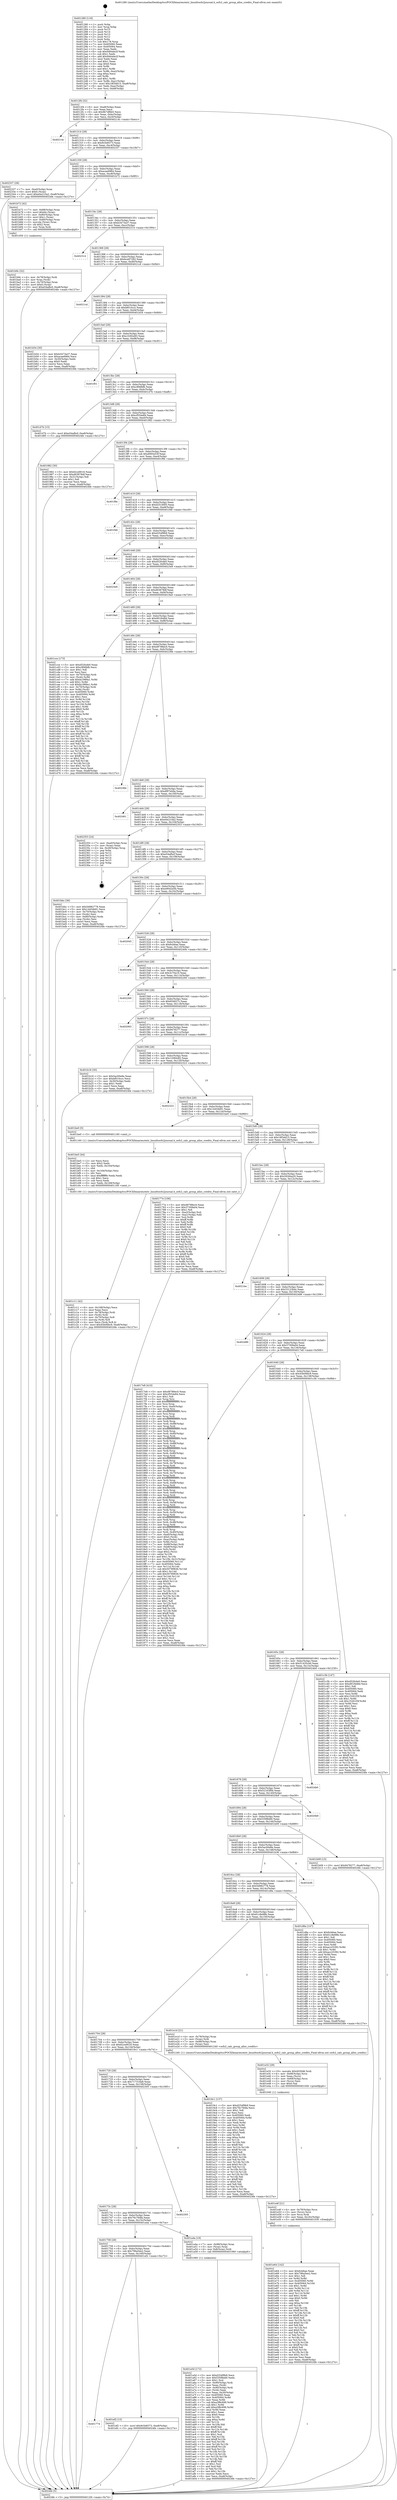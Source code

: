 digraph "0x401280" {
  label = "0x401280 (/mnt/c/Users/mathe/Desktop/tcc/POCII/binaries/extr_linuxfsocfs2journal.h_ocfs2_calc_group_alloc_credits_Final-ollvm.out::main(0))"
  labelloc = "t"
  node[shape=record]

  Entry [label="",width=0.3,height=0.3,shape=circle,fillcolor=black,style=filled]
  "0x4012f4" [label="{
     0x4012f4 [32]\l
     | [instrs]\l
     &nbsp;&nbsp;0x4012f4 \<+6\>: mov -0xa8(%rbp),%eax\l
     &nbsp;&nbsp;0x4012fa \<+2\>: mov %eax,%ecx\l
     &nbsp;&nbsp;0x4012fc \<+6\>: sub $0x9b7df6b5,%ecx\l
     &nbsp;&nbsp;0x401302 \<+6\>: mov %eax,-0xbc(%rbp)\l
     &nbsp;&nbsp;0x401308 \<+6\>: mov %ecx,-0xc0(%rbp)\l
     &nbsp;&nbsp;0x40130e \<+6\>: je 000000000040214c \<main+0xecc\>\l
  }"]
  "0x40214c" [label="{
     0x40214c\l
  }", style=dashed]
  "0x401314" [label="{
     0x401314 [28]\l
     | [instrs]\l
     &nbsp;&nbsp;0x401314 \<+5\>: jmp 0000000000401319 \<main+0x99\>\l
     &nbsp;&nbsp;0x401319 \<+6\>: mov -0xbc(%rbp),%eax\l
     &nbsp;&nbsp;0x40131f \<+5\>: sub $0x9c5e8373,%eax\l
     &nbsp;&nbsp;0x401324 \<+6\>: mov %eax,-0xc4(%rbp)\l
     &nbsp;&nbsp;0x40132a \<+6\>: je 0000000000402337 \<main+0x10b7\>\l
  }"]
  Exit [label="",width=0.3,height=0.3,shape=circle,fillcolor=black,style=filled,peripheries=2]
  "0x402337" [label="{
     0x402337 [28]\l
     | [instrs]\l
     &nbsp;&nbsp;0x402337 \<+7\>: mov -0xa0(%rbp),%rax\l
     &nbsp;&nbsp;0x40233e \<+6\>: movl $0x0,(%rax)\l
     &nbsp;&nbsp;0x402344 \<+10\>: movl $0xe0e210a2,-0xa8(%rbp)\l
     &nbsp;&nbsp;0x40234e \<+5\>: jmp 00000000004024fe \<main+0x127e\>\l
  }"]
  "0x401330" [label="{
     0x401330 [28]\l
     | [instrs]\l
     &nbsp;&nbsp;0x401330 \<+5\>: jmp 0000000000401335 \<main+0xb5\>\l
     &nbsp;&nbsp;0x401335 \<+6\>: mov -0xbc(%rbp),%eax\l
     &nbsp;&nbsp;0x40133b \<+5\>: sub $0xacae6964,%eax\l
     &nbsp;&nbsp;0x401340 \<+6\>: mov %eax,-0xc8(%rbp)\l
     &nbsp;&nbsp;0x401346 \<+6\>: je 0000000000401b72 \<main+0x8f2\>\l
  }"]
  "0x401774" [label="{
     0x401774\l
  }", style=dashed]
  "0x401b72" [label="{
     0x401b72 [42]\l
     | [instrs]\l
     &nbsp;&nbsp;0x401b72 \<+7\>: mov -0x88(%rbp),%rax\l
     &nbsp;&nbsp;0x401b79 \<+6\>: movl $0x64,(%rax)\l
     &nbsp;&nbsp;0x401b7f \<+4\>: mov -0x80(%rbp),%rax\l
     &nbsp;&nbsp;0x401b83 \<+6\>: movl $0x1,(%rax)\l
     &nbsp;&nbsp;0x401b89 \<+4\>: mov -0x80(%rbp),%rax\l
     &nbsp;&nbsp;0x401b8d \<+3\>: movslq (%rax),%rax\l
     &nbsp;&nbsp;0x401b90 \<+4\>: shl $0x2,%rax\l
     &nbsp;&nbsp;0x401b94 \<+3\>: mov %rax,%rdi\l
     &nbsp;&nbsp;0x401b97 \<+5\>: call 0000000000401050 \<malloc@plt\>\l
     | [calls]\l
     &nbsp;&nbsp;0x401050 \{1\} (unknown)\l
  }"]
  "0x40134c" [label="{
     0x40134c [28]\l
     | [instrs]\l
     &nbsp;&nbsp;0x40134c \<+5\>: jmp 0000000000401351 \<main+0xd1\>\l
     &nbsp;&nbsp;0x401351 \<+6\>: mov -0xbc(%rbp),%eax\l
     &nbsp;&nbsp;0x401357 \<+5\>: sub $0xb3473a37,%eax\l
     &nbsp;&nbsp;0x40135c \<+6\>: mov %eax,-0xcc(%rbp)\l
     &nbsp;&nbsp;0x401362 \<+6\>: je 0000000000402314 \<main+0x1094\>\l
  }"]
  "0x401ef2" [label="{
     0x401ef2 [15]\l
     | [instrs]\l
     &nbsp;&nbsp;0x401ef2 \<+10\>: movl $0x9c5e8373,-0xa8(%rbp)\l
     &nbsp;&nbsp;0x401efc \<+5\>: jmp 00000000004024fe \<main+0x127e\>\l
  }"]
  "0x402314" [label="{
     0x402314\l
  }", style=dashed]
  "0x401368" [label="{
     0x401368 [28]\l
     | [instrs]\l
     &nbsp;&nbsp;0x401368 \<+5\>: jmp 000000000040136d \<main+0xed\>\l
     &nbsp;&nbsp;0x40136d \<+6\>: mov -0xbc(%rbp),%eax\l
     &nbsp;&nbsp;0x401373 \<+5\>: sub $0xbca97282,%eax\l
     &nbsp;&nbsp;0x401378 \<+6\>: mov %eax,-0xd0(%rbp)\l
     &nbsp;&nbsp;0x40137e \<+6\>: je 00000000004021cd \<main+0xf4d\>\l
  }"]
  "0x401e64" [label="{
     0x401e64 [142]\l
     | [instrs]\l
     &nbsp;&nbsp;0x401e64 \<+5\>: mov $0x6cb6ae,%eax\l
     &nbsp;&nbsp;0x401e69 \<+5\>: mov $0x796a5ee2,%esi\l
     &nbsp;&nbsp;0x401e6e \<+2\>: mov $0x1,%dl\l
     &nbsp;&nbsp;0x401e70 \<+3\>: xor %r8d,%r8d\l
     &nbsp;&nbsp;0x401e73 \<+8\>: mov 0x405060,%r9d\l
     &nbsp;&nbsp;0x401e7b \<+8\>: mov 0x405064,%r10d\l
     &nbsp;&nbsp;0x401e83 \<+4\>: sub $0x1,%r8d\l
     &nbsp;&nbsp;0x401e87 \<+3\>: mov %r9d,%r11d\l
     &nbsp;&nbsp;0x401e8a \<+3\>: add %r8d,%r11d\l
     &nbsp;&nbsp;0x401e8d \<+4\>: imul %r11d,%r9d\l
     &nbsp;&nbsp;0x401e91 \<+4\>: and $0x1,%r9d\l
     &nbsp;&nbsp;0x401e95 \<+4\>: cmp $0x0,%r9d\l
     &nbsp;&nbsp;0x401e99 \<+3\>: sete %bl\l
     &nbsp;&nbsp;0x401e9c \<+4\>: cmp $0xa,%r10d\l
     &nbsp;&nbsp;0x401ea0 \<+4\>: setl %r14b\l
     &nbsp;&nbsp;0x401ea4 \<+3\>: mov %bl,%r15b\l
     &nbsp;&nbsp;0x401ea7 \<+4\>: xor $0xff,%r15b\l
     &nbsp;&nbsp;0x401eab \<+3\>: mov %r14b,%r12b\l
     &nbsp;&nbsp;0x401eae \<+4\>: xor $0xff,%r12b\l
     &nbsp;&nbsp;0x401eb2 \<+3\>: xor $0x0,%dl\l
     &nbsp;&nbsp;0x401eb5 \<+3\>: mov %r15b,%r13b\l
     &nbsp;&nbsp;0x401eb8 \<+4\>: and $0x0,%r13b\l
     &nbsp;&nbsp;0x401ebc \<+2\>: and %dl,%bl\l
     &nbsp;&nbsp;0x401ebe \<+3\>: mov %r12b,%cl\l
     &nbsp;&nbsp;0x401ec1 \<+3\>: and $0x0,%cl\l
     &nbsp;&nbsp;0x401ec4 \<+3\>: and %dl,%r14b\l
     &nbsp;&nbsp;0x401ec7 \<+3\>: or %bl,%r13b\l
     &nbsp;&nbsp;0x401eca \<+3\>: or %r14b,%cl\l
     &nbsp;&nbsp;0x401ecd \<+3\>: xor %cl,%r13b\l
     &nbsp;&nbsp;0x401ed0 \<+3\>: or %r12b,%r15b\l
     &nbsp;&nbsp;0x401ed3 \<+4\>: xor $0xff,%r15b\l
     &nbsp;&nbsp;0x401ed7 \<+3\>: or $0x0,%dl\l
     &nbsp;&nbsp;0x401eda \<+3\>: and %dl,%r15b\l
     &nbsp;&nbsp;0x401edd \<+3\>: or %r15b,%r13b\l
     &nbsp;&nbsp;0x401ee0 \<+4\>: test $0x1,%r13b\l
     &nbsp;&nbsp;0x401ee4 \<+3\>: cmovne %esi,%eax\l
     &nbsp;&nbsp;0x401ee7 \<+6\>: mov %eax,-0xa8(%rbp)\l
     &nbsp;&nbsp;0x401eed \<+5\>: jmp 00000000004024fe \<main+0x127e\>\l
  }"]
  "0x4021cd" [label="{
     0x4021cd\l
  }", style=dashed]
  "0x401384" [label="{
     0x401384 [28]\l
     | [instrs]\l
     &nbsp;&nbsp;0x401384 \<+5\>: jmp 0000000000401389 \<main+0x109\>\l
     &nbsp;&nbsp;0x401389 \<+6\>: mov -0xbc(%rbp),%eax\l
     &nbsp;&nbsp;0x40138f \<+5\>: sub $0xbf010ccc,%eax\l
     &nbsp;&nbsp;0x401394 \<+6\>: mov %eax,-0xd4(%rbp)\l
     &nbsp;&nbsp;0x40139a \<+6\>: je 0000000000401b54 \<main+0x8d4\>\l
  }"]
  "0x401e4f" [label="{
     0x401e4f [21]\l
     | [instrs]\l
     &nbsp;&nbsp;0x401e4f \<+4\>: mov -0x78(%rbp),%rcx\l
     &nbsp;&nbsp;0x401e53 \<+3\>: mov (%rcx),%rcx\l
     &nbsp;&nbsp;0x401e56 \<+3\>: mov %rcx,%rdi\l
     &nbsp;&nbsp;0x401e59 \<+6\>: mov %eax,-0x16c(%rbp)\l
     &nbsp;&nbsp;0x401e5f \<+5\>: call 0000000000401030 \<free@plt\>\l
     | [calls]\l
     &nbsp;&nbsp;0x401030 \{1\} (unknown)\l
  }"]
  "0x401b54" [label="{
     0x401b54 [30]\l
     | [instrs]\l
     &nbsp;&nbsp;0x401b54 \<+5\>: mov $0xb3473a37,%eax\l
     &nbsp;&nbsp;0x401b59 \<+5\>: mov $0xacae6964,%ecx\l
     &nbsp;&nbsp;0x401b5e \<+3\>: mov -0x30(%rbp),%edx\l
     &nbsp;&nbsp;0x401b61 \<+3\>: cmp $0x0,%edx\l
     &nbsp;&nbsp;0x401b64 \<+3\>: cmove %ecx,%eax\l
     &nbsp;&nbsp;0x401b67 \<+6\>: mov %eax,-0xa8(%rbp)\l
     &nbsp;&nbsp;0x401b6d \<+5\>: jmp 00000000004024fe \<main+0x127e\>\l
  }"]
  "0x4013a0" [label="{
     0x4013a0 [28]\l
     | [instrs]\l
     &nbsp;&nbsp;0x4013a0 \<+5\>: jmp 00000000004013a5 \<main+0x125\>\l
     &nbsp;&nbsp;0x4013a5 \<+6\>: mov -0xbc(%rbp),%eax\l
     &nbsp;&nbsp;0x4013ab \<+5\>: sub $0xc3282e83,%eax\l
     &nbsp;&nbsp;0x4013b0 \<+6\>: mov %eax,-0xd8(%rbp)\l
     &nbsp;&nbsp;0x4013b6 \<+6\>: je 0000000000401f01 \<main+0xc81\>\l
  }"]
  "0x401e32" [label="{
     0x401e32 [29]\l
     | [instrs]\l
     &nbsp;&nbsp;0x401e32 \<+10\>: movabs $0x4030d6,%rdi\l
     &nbsp;&nbsp;0x401e3c \<+4\>: mov -0x68(%rbp),%rcx\l
     &nbsp;&nbsp;0x401e40 \<+2\>: mov %eax,(%rcx)\l
     &nbsp;&nbsp;0x401e42 \<+4\>: mov -0x68(%rbp),%rcx\l
     &nbsp;&nbsp;0x401e46 \<+2\>: mov (%rcx),%esi\l
     &nbsp;&nbsp;0x401e48 \<+2\>: mov $0x0,%al\l
     &nbsp;&nbsp;0x401e4a \<+5\>: call 0000000000401040 \<printf@plt\>\l
     | [calls]\l
     &nbsp;&nbsp;0x401040 \{1\} (unknown)\l
  }"]
  "0x401f01" [label="{
     0x401f01\l
  }", style=dashed]
  "0x4013bc" [label="{
     0x4013bc [28]\l
     | [instrs]\l
     &nbsp;&nbsp;0x4013bc \<+5\>: jmp 00000000004013c1 \<main+0x141\>\l
     &nbsp;&nbsp;0x4013c1 \<+6\>: mov -0xbc(%rbp),%eax\l
     &nbsp;&nbsp;0x4013c7 \<+5\>: sub $0xc9f4fbfb,%eax\l
     &nbsp;&nbsp;0x4013cc \<+6\>: mov %eax,-0xdc(%rbp)\l
     &nbsp;&nbsp;0x4013d2 \<+6\>: je 0000000000401d7b \<main+0xafb\>\l
  }"]
  "0x401c11" [label="{
     0x401c11 [42]\l
     | [instrs]\l
     &nbsp;&nbsp;0x401c11 \<+6\>: mov -0x168(%rbp),%ecx\l
     &nbsp;&nbsp;0x401c17 \<+3\>: imul %eax,%ecx\l
     &nbsp;&nbsp;0x401c1a \<+4\>: mov -0x78(%rbp),%rdi\l
     &nbsp;&nbsp;0x401c1e \<+3\>: mov (%rdi),%rdi\l
     &nbsp;&nbsp;0x401c21 \<+4\>: mov -0x70(%rbp),%r8\l
     &nbsp;&nbsp;0x401c25 \<+3\>: movslq (%r8),%r8\l
     &nbsp;&nbsp;0x401c28 \<+4\>: mov %ecx,(%rdi,%r8,4)\l
     &nbsp;&nbsp;0x401c2c \<+10\>: movl $0x45b06bc9,-0xa8(%rbp)\l
     &nbsp;&nbsp;0x401c36 \<+5\>: jmp 00000000004024fe \<main+0x127e\>\l
  }"]
  "0x401d7b" [label="{
     0x401d7b [15]\l
     | [instrs]\l
     &nbsp;&nbsp;0x401d7b \<+10\>: movl $0xe54afbcf,-0xa8(%rbp)\l
     &nbsp;&nbsp;0x401d85 \<+5\>: jmp 00000000004024fe \<main+0x127e\>\l
  }"]
  "0x4013d8" [label="{
     0x4013d8 [28]\l
     | [instrs]\l
     &nbsp;&nbsp;0x4013d8 \<+5\>: jmp 00000000004013dd \<main+0x15d\>\l
     &nbsp;&nbsp;0x4013dd \<+6\>: mov -0xbc(%rbp),%eax\l
     &nbsp;&nbsp;0x4013e3 \<+5\>: sub $0xcf554e84,%eax\l
     &nbsp;&nbsp;0x4013e8 \<+6\>: mov %eax,-0xe0(%rbp)\l
     &nbsp;&nbsp;0x4013ee \<+6\>: je 0000000000401982 \<main+0x702\>\l
  }"]
  "0x401be5" [label="{
     0x401be5 [44]\l
     | [instrs]\l
     &nbsp;&nbsp;0x401be5 \<+2\>: xor %ecx,%ecx\l
     &nbsp;&nbsp;0x401be7 \<+5\>: mov $0x2,%edx\l
     &nbsp;&nbsp;0x401bec \<+6\>: mov %edx,-0x164(%rbp)\l
     &nbsp;&nbsp;0x401bf2 \<+1\>: cltd\l
     &nbsp;&nbsp;0x401bf3 \<+6\>: mov -0x164(%rbp),%esi\l
     &nbsp;&nbsp;0x401bf9 \<+2\>: idiv %esi\l
     &nbsp;&nbsp;0x401bfb \<+6\>: imul $0xfffffffe,%edx,%edx\l
     &nbsp;&nbsp;0x401c01 \<+3\>: sub $0x1,%ecx\l
     &nbsp;&nbsp;0x401c04 \<+2\>: sub %ecx,%edx\l
     &nbsp;&nbsp;0x401c06 \<+6\>: mov %edx,-0x168(%rbp)\l
     &nbsp;&nbsp;0x401c0c \<+5\>: call 0000000000401160 \<next_i\>\l
     | [calls]\l
     &nbsp;&nbsp;0x401160 \{1\} (/mnt/c/Users/mathe/Desktop/tcc/POCII/binaries/extr_linuxfsocfs2journal.h_ocfs2_calc_group_alloc_credits_Final-ollvm.out::next_i)\l
  }"]
  "0x401982" [label="{
     0x401982 [30]\l
     | [instrs]\l
     &nbsp;&nbsp;0x401982 \<+5\>: mov $0x62ce9016,%eax\l
     &nbsp;&nbsp;0x401987 \<+5\>: mov $0xd63878df,%ecx\l
     &nbsp;&nbsp;0x40198c \<+3\>: mov -0x31(%rbp),%dl\l
     &nbsp;&nbsp;0x40198f \<+3\>: test $0x1,%dl\l
     &nbsp;&nbsp;0x401992 \<+3\>: cmovne %ecx,%eax\l
     &nbsp;&nbsp;0x401995 \<+6\>: mov %eax,-0xa8(%rbp)\l
     &nbsp;&nbsp;0x40199b \<+5\>: jmp 00000000004024fe \<main+0x127e\>\l
  }"]
  "0x4013f4" [label="{
     0x4013f4 [28]\l
     | [instrs]\l
     &nbsp;&nbsp;0x4013f4 \<+5\>: jmp 00000000004013f9 \<main+0x179\>\l
     &nbsp;&nbsp;0x4013f9 \<+6\>: mov -0xbc(%rbp),%eax\l
     &nbsp;&nbsp;0x4013ff \<+5\>: sub $0xd065e53f,%eax\l
     &nbsp;&nbsp;0x401404 \<+6\>: mov %eax,-0xe4(%rbp)\l
     &nbsp;&nbsp;0x40140a \<+6\>: je 0000000000401f9e \<main+0xd1e\>\l
  }"]
  "0x401b9c" [label="{
     0x401b9c [32]\l
     | [instrs]\l
     &nbsp;&nbsp;0x401b9c \<+4\>: mov -0x78(%rbp),%rdi\l
     &nbsp;&nbsp;0x401ba0 \<+3\>: mov %rax,(%rdi)\l
     &nbsp;&nbsp;0x401ba3 \<+4\>: mov -0x70(%rbp),%rax\l
     &nbsp;&nbsp;0x401ba7 \<+6\>: movl $0x0,(%rax)\l
     &nbsp;&nbsp;0x401bad \<+10\>: movl $0xe54afbcf,-0xa8(%rbp)\l
     &nbsp;&nbsp;0x401bb7 \<+5\>: jmp 00000000004024fe \<main+0x127e\>\l
  }"]
  "0x401f9e" [label="{
     0x401f9e\l
  }", style=dashed]
  "0x401410" [label="{
     0x401410 [28]\l
     | [instrs]\l
     &nbsp;&nbsp;0x401410 \<+5\>: jmp 0000000000401415 \<main+0x195\>\l
     &nbsp;&nbsp;0x401415 \<+6\>: mov -0xbc(%rbp),%eax\l
     &nbsp;&nbsp;0x40141b \<+5\>: sub $0xd25180f3,%eax\l
     &nbsp;&nbsp;0x401420 \<+6\>: mov %eax,-0xe8(%rbp)\l
     &nbsp;&nbsp;0x401426 \<+6\>: je 0000000000401f48 \<main+0xcc8\>\l
  }"]
  "0x401a5d" [label="{
     0x401a5d [172]\l
     | [instrs]\l
     &nbsp;&nbsp;0x401a5d \<+5\>: mov $0xd254f9b9,%ecx\l
     &nbsp;&nbsp;0x401a62 \<+5\>: mov $0x535f8dd0,%edx\l
     &nbsp;&nbsp;0x401a67 \<+3\>: mov $0x1,%sil\l
     &nbsp;&nbsp;0x401a6a \<+7\>: mov -0x90(%rbp),%rdi\l
     &nbsp;&nbsp;0x401a71 \<+2\>: mov %eax,(%rdi)\l
     &nbsp;&nbsp;0x401a73 \<+7\>: mov -0x90(%rbp),%rdi\l
     &nbsp;&nbsp;0x401a7a \<+2\>: mov (%rdi),%eax\l
     &nbsp;&nbsp;0x401a7c \<+3\>: mov %eax,-0x30(%rbp)\l
     &nbsp;&nbsp;0x401a7f \<+7\>: mov 0x405060,%eax\l
     &nbsp;&nbsp;0x401a86 \<+8\>: mov 0x405064,%r8d\l
     &nbsp;&nbsp;0x401a8e \<+3\>: mov %eax,%r9d\l
     &nbsp;&nbsp;0x401a91 \<+7\>: sub $0xa3f8c699,%r9d\l
     &nbsp;&nbsp;0x401a98 \<+4\>: sub $0x1,%r9d\l
     &nbsp;&nbsp;0x401a9c \<+7\>: add $0xa3f8c699,%r9d\l
     &nbsp;&nbsp;0x401aa3 \<+4\>: imul %r9d,%eax\l
     &nbsp;&nbsp;0x401aa7 \<+3\>: and $0x1,%eax\l
     &nbsp;&nbsp;0x401aaa \<+3\>: cmp $0x0,%eax\l
     &nbsp;&nbsp;0x401aad \<+4\>: sete %r10b\l
     &nbsp;&nbsp;0x401ab1 \<+4\>: cmp $0xa,%r8d\l
     &nbsp;&nbsp;0x401ab5 \<+4\>: setl %r11b\l
     &nbsp;&nbsp;0x401ab9 \<+3\>: mov %r10b,%bl\l
     &nbsp;&nbsp;0x401abc \<+3\>: xor $0xff,%bl\l
     &nbsp;&nbsp;0x401abf \<+3\>: mov %r11b,%r14b\l
     &nbsp;&nbsp;0x401ac2 \<+4\>: xor $0xff,%r14b\l
     &nbsp;&nbsp;0x401ac6 \<+4\>: xor $0x1,%sil\l
     &nbsp;&nbsp;0x401aca \<+3\>: mov %bl,%r15b\l
     &nbsp;&nbsp;0x401acd \<+4\>: and $0xff,%r15b\l
     &nbsp;&nbsp;0x401ad1 \<+3\>: and %sil,%r10b\l
     &nbsp;&nbsp;0x401ad4 \<+3\>: mov %r14b,%r12b\l
     &nbsp;&nbsp;0x401ad7 \<+4\>: and $0xff,%r12b\l
     &nbsp;&nbsp;0x401adb \<+3\>: and %sil,%r11b\l
     &nbsp;&nbsp;0x401ade \<+3\>: or %r10b,%r15b\l
     &nbsp;&nbsp;0x401ae1 \<+3\>: or %r11b,%r12b\l
     &nbsp;&nbsp;0x401ae4 \<+3\>: xor %r12b,%r15b\l
     &nbsp;&nbsp;0x401ae7 \<+3\>: or %r14b,%bl\l
     &nbsp;&nbsp;0x401aea \<+3\>: xor $0xff,%bl\l
     &nbsp;&nbsp;0x401aed \<+4\>: or $0x1,%sil\l
     &nbsp;&nbsp;0x401af1 \<+3\>: and %sil,%bl\l
     &nbsp;&nbsp;0x401af4 \<+3\>: or %bl,%r15b\l
     &nbsp;&nbsp;0x401af7 \<+4\>: test $0x1,%r15b\l
     &nbsp;&nbsp;0x401afb \<+3\>: cmovne %edx,%ecx\l
     &nbsp;&nbsp;0x401afe \<+6\>: mov %ecx,-0xa8(%rbp)\l
     &nbsp;&nbsp;0x401b04 \<+5\>: jmp 00000000004024fe \<main+0x127e\>\l
  }"]
  "0x401f48" [label="{
     0x401f48\l
  }", style=dashed]
  "0x40142c" [label="{
     0x40142c [28]\l
     | [instrs]\l
     &nbsp;&nbsp;0x40142c \<+5\>: jmp 0000000000401431 \<main+0x1b1\>\l
     &nbsp;&nbsp;0x401431 \<+6\>: mov -0xbc(%rbp),%eax\l
     &nbsp;&nbsp;0x401437 \<+5\>: sub $0xd254f9b9,%eax\l
     &nbsp;&nbsp;0x40143c \<+6\>: mov %eax,-0xec(%rbp)\l
     &nbsp;&nbsp;0x401442 \<+6\>: je 00000000004023b0 \<main+0x1130\>\l
  }"]
  "0x401758" [label="{
     0x401758 [28]\l
     | [instrs]\l
     &nbsp;&nbsp;0x401758 \<+5\>: jmp 000000000040175d \<main+0x4dd\>\l
     &nbsp;&nbsp;0x40175d \<+6\>: mov -0xbc(%rbp),%eax\l
     &nbsp;&nbsp;0x401763 \<+5\>: sub $0x796a5ee2,%eax\l
     &nbsp;&nbsp;0x401768 \<+6\>: mov %eax,-0x160(%rbp)\l
     &nbsp;&nbsp;0x40176e \<+6\>: je 0000000000401ef2 \<main+0xc72\>\l
  }"]
  "0x4023b0" [label="{
     0x4023b0\l
  }", style=dashed]
  "0x401448" [label="{
     0x401448 [28]\l
     | [instrs]\l
     &nbsp;&nbsp;0x401448 \<+5\>: jmp 000000000040144d \<main+0x1cd\>\l
     &nbsp;&nbsp;0x40144d \<+6\>: mov -0xbc(%rbp),%eax\l
     &nbsp;&nbsp;0x401453 \<+5\>: sub $0xd52fcde0,%eax\l
     &nbsp;&nbsp;0x401458 \<+6\>: mov %eax,-0xf0(%rbp)\l
     &nbsp;&nbsp;0x40145e \<+6\>: je 00000000004023e9 \<main+0x1169\>\l
  }"]
  "0x401a4a" [label="{
     0x401a4a [19]\l
     | [instrs]\l
     &nbsp;&nbsp;0x401a4a \<+7\>: mov -0x98(%rbp),%rax\l
     &nbsp;&nbsp;0x401a51 \<+3\>: mov (%rax),%rax\l
     &nbsp;&nbsp;0x401a54 \<+4\>: mov 0x8(%rax),%rdi\l
     &nbsp;&nbsp;0x401a58 \<+5\>: call 0000000000401060 \<atoi@plt\>\l
     | [calls]\l
     &nbsp;&nbsp;0x401060 \{1\} (unknown)\l
  }"]
  "0x4023e9" [label="{
     0x4023e9\l
  }", style=dashed]
  "0x401464" [label="{
     0x401464 [28]\l
     | [instrs]\l
     &nbsp;&nbsp;0x401464 \<+5\>: jmp 0000000000401469 \<main+0x1e9\>\l
     &nbsp;&nbsp;0x401469 \<+6\>: mov -0xbc(%rbp),%eax\l
     &nbsp;&nbsp;0x40146f \<+5\>: sub $0xd63878df,%eax\l
     &nbsp;&nbsp;0x401474 \<+6\>: mov %eax,-0xf4(%rbp)\l
     &nbsp;&nbsp;0x40147a \<+6\>: je 00000000004019a0 \<main+0x720\>\l
  }"]
  "0x40173c" [label="{
     0x40173c [28]\l
     | [instrs]\l
     &nbsp;&nbsp;0x40173c \<+5\>: jmp 0000000000401741 \<main+0x4c1\>\l
     &nbsp;&nbsp;0x401741 \<+6\>: mov -0xbc(%rbp),%eax\l
     &nbsp;&nbsp;0x401747 \<+5\>: sub $0x76c784fa,%eax\l
     &nbsp;&nbsp;0x40174c \<+6\>: mov %eax,-0x15c(%rbp)\l
     &nbsp;&nbsp;0x401752 \<+6\>: je 0000000000401a4a \<main+0x7ca\>\l
  }"]
  "0x4019a0" [label="{
     0x4019a0\l
  }", style=dashed]
  "0x401480" [label="{
     0x401480 [28]\l
     | [instrs]\l
     &nbsp;&nbsp;0x401480 \<+5\>: jmp 0000000000401485 \<main+0x205\>\l
     &nbsp;&nbsp;0x401485 \<+6\>: mov -0xbc(%rbp),%eax\l
     &nbsp;&nbsp;0x40148b \<+5\>: sub $0xd91f448d,%eax\l
     &nbsp;&nbsp;0x401490 \<+6\>: mov %eax,-0xf8(%rbp)\l
     &nbsp;&nbsp;0x401496 \<+6\>: je 0000000000401cce \<main+0xa4e\>\l
  }"]
  "0x402305" [label="{
     0x402305\l
  }", style=dashed]
  "0x401cce" [label="{
     0x401cce [173]\l
     | [instrs]\l
     &nbsp;&nbsp;0x401cce \<+5\>: mov $0xd52fcde0,%eax\l
     &nbsp;&nbsp;0x401cd3 \<+5\>: mov $0xc9f4fbfb,%ecx\l
     &nbsp;&nbsp;0x401cd8 \<+2\>: mov $0x1,%dl\l
     &nbsp;&nbsp;0x401cda \<+2\>: xor %esi,%esi\l
     &nbsp;&nbsp;0x401cdc \<+4\>: mov -0x70(%rbp),%rdi\l
     &nbsp;&nbsp;0x401ce0 \<+3\>: mov (%rdi),%r8d\l
     &nbsp;&nbsp;0x401ce3 \<+7\>: add $0xfa1989a1,%r8d\l
     &nbsp;&nbsp;0x401cea \<+4\>: add $0x1,%r8d\l
     &nbsp;&nbsp;0x401cee \<+7\>: sub $0xfa1989a1,%r8d\l
     &nbsp;&nbsp;0x401cf5 \<+4\>: mov -0x70(%rbp),%rdi\l
     &nbsp;&nbsp;0x401cf9 \<+3\>: mov %r8d,(%rdi)\l
     &nbsp;&nbsp;0x401cfc \<+8\>: mov 0x405060,%r8d\l
     &nbsp;&nbsp;0x401d04 \<+8\>: mov 0x405064,%r9d\l
     &nbsp;&nbsp;0x401d0c \<+3\>: sub $0x1,%esi\l
     &nbsp;&nbsp;0x401d0f \<+3\>: mov %r8d,%r10d\l
     &nbsp;&nbsp;0x401d12 \<+3\>: add %esi,%r10d\l
     &nbsp;&nbsp;0x401d15 \<+4\>: imul %r10d,%r8d\l
     &nbsp;&nbsp;0x401d19 \<+4\>: and $0x1,%r8d\l
     &nbsp;&nbsp;0x401d1d \<+4\>: cmp $0x0,%r8d\l
     &nbsp;&nbsp;0x401d21 \<+4\>: sete %r11b\l
     &nbsp;&nbsp;0x401d25 \<+4\>: cmp $0xa,%r9d\l
     &nbsp;&nbsp;0x401d29 \<+3\>: setl %bl\l
     &nbsp;&nbsp;0x401d2c \<+3\>: mov %r11b,%r14b\l
     &nbsp;&nbsp;0x401d2f \<+4\>: xor $0xff,%r14b\l
     &nbsp;&nbsp;0x401d33 \<+3\>: mov %bl,%r15b\l
     &nbsp;&nbsp;0x401d36 \<+4\>: xor $0xff,%r15b\l
     &nbsp;&nbsp;0x401d3a \<+3\>: xor $0x1,%dl\l
     &nbsp;&nbsp;0x401d3d \<+3\>: mov %r14b,%r12b\l
     &nbsp;&nbsp;0x401d40 \<+4\>: and $0xff,%r12b\l
     &nbsp;&nbsp;0x401d44 \<+3\>: and %dl,%r11b\l
     &nbsp;&nbsp;0x401d47 \<+3\>: mov %r15b,%r13b\l
     &nbsp;&nbsp;0x401d4a \<+4\>: and $0xff,%r13b\l
     &nbsp;&nbsp;0x401d4e \<+2\>: and %dl,%bl\l
     &nbsp;&nbsp;0x401d50 \<+3\>: or %r11b,%r12b\l
     &nbsp;&nbsp;0x401d53 \<+3\>: or %bl,%r13b\l
     &nbsp;&nbsp;0x401d56 \<+3\>: xor %r13b,%r12b\l
     &nbsp;&nbsp;0x401d59 \<+3\>: or %r15b,%r14b\l
     &nbsp;&nbsp;0x401d5c \<+4\>: xor $0xff,%r14b\l
     &nbsp;&nbsp;0x401d60 \<+3\>: or $0x1,%dl\l
     &nbsp;&nbsp;0x401d63 \<+3\>: and %dl,%r14b\l
     &nbsp;&nbsp;0x401d66 \<+3\>: or %r14b,%r12b\l
     &nbsp;&nbsp;0x401d69 \<+4\>: test $0x1,%r12b\l
     &nbsp;&nbsp;0x401d6d \<+3\>: cmovne %ecx,%eax\l
     &nbsp;&nbsp;0x401d70 \<+6\>: mov %eax,-0xa8(%rbp)\l
     &nbsp;&nbsp;0x401d76 \<+5\>: jmp 00000000004024fe \<main+0x127e\>\l
  }"]
  "0x40149c" [label="{
     0x40149c [28]\l
     | [instrs]\l
     &nbsp;&nbsp;0x40149c \<+5\>: jmp 00000000004014a1 \<main+0x221\>\l
     &nbsp;&nbsp;0x4014a1 \<+6\>: mov -0xbc(%rbp),%eax\l
     &nbsp;&nbsp;0x4014a7 \<+5\>: sub $0xd9788ec0,%eax\l
     &nbsp;&nbsp;0x4014ac \<+6\>: mov %eax,-0xfc(%rbp)\l
     &nbsp;&nbsp;0x4014b2 \<+6\>: je 000000000040236b \<main+0x10eb\>\l
  }"]
  "0x401720" [label="{
     0x401720 [28]\l
     | [instrs]\l
     &nbsp;&nbsp;0x401720 \<+5\>: jmp 0000000000401725 \<main+0x4a5\>\l
     &nbsp;&nbsp;0x401725 \<+6\>: mov -0xbc(%rbp),%eax\l
     &nbsp;&nbsp;0x40172b \<+5\>: sub $0x717316a9,%eax\l
     &nbsp;&nbsp;0x401730 \<+6\>: mov %eax,-0x158(%rbp)\l
     &nbsp;&nbsp;0x401736 \<+6\>: je 0000000000402305 \<main+0x1085\>\l
  }"]
  "0x40236b" [label="{
     0x40236b\l
  }", style=dashed]
  "0x4014b8" [label="{
     0x4014b8 [28]\l
     | [instrs]\l
     &nbsp;&nbsp;0x4014b8 \<+5\>: jmp 00000000004014bd \<main+0x23d\>\l
     &nbsp;&nbsp;0x4014bd \<+6\>: mov -0xbc(%rbp),%eax\l
     &nbsp;&nbsp;0x4014c3 \<+5\>: sub $0xdf97e0da,%eax\l
     &nbsp;&nbsp;0x4014c8 \<+6\>: mov %eax,-0x100(%rbp)\l
     &nbsp;&nbsp;0x4014ce \<+6\>: je 0000000000402461 \<main+0x11e1\>\l
  }"]
  "0x4019c1" [label="{
     0x4019c1 [137]\l
     | [instrs]\l
     &nbsp;&nbsp;0x4019c1 \<+5\>: mov $0xd254f9b9,%eax\l
     &nbsp;&nbsp;0x4019c6 \<+5\>: mov $0x76c784fa,%ecx\l
     &nbsp;&nbsp;0x4019cb \<+2\>: mov $0x1,%dl\l
     &nbsp;&nbsp;0x4019cd \<+2\>: xor %esi,%esi\l
     &nbsp;&nbsp;0x4019cf \<+7\>: mov 0x405060,%edi\l
     &nbsp;&nbsp;0x4019d6 \<+8\>: mov 0x405064,%r8d\l
     &nbsp;&nbsp;0x4019de \<+3\>: sub $0x1,%esi\l
     &nbsp;&nbsp;0x4019e1 \<+3\>: mov %edi,%r9d\l
     &nbsp;&nbsp;0x4019e4 \<+3\>: add %esi,%r9d\l
     &nbsp;&nbsp;0x4019e7 \<+4\>: imul %r9d,%edi\l
     &nbsp;&nbsp;0x4019eb \<+3\>: and $0x1,%edi\l
     &nbsp;&nbsp;0x4019ee \<+3\>: cmp $0x0,%edi\l
     &nbsp;&nbsp;0x4019f1 \<+4\>: sete %r10b\l
     &nbsp;&nbsp;0x4019f5 \<+4\>: cmp $0xa,%r8d\l
     &nbsp;&nbsp;0x4019f9 \<+4\>: setl %r11b\l
     &nbsp;&nbsp;0x4019fd \<+3\>: mov %r10b,%bl\l
     &nbsp;&nbsp;0x401a00 \<+3\>: xor $0xff,%bl\l
     &nbsp;&nbsp;0x401a03 \<+3\>: mov %r11b,%r14b\l
     &nbsp;&nbsp;0x401a06 \<+4\>: xor $0xff,%r14b\l
     &nbsp;&nbsp;0x401a0a \<+3\>: xor $0x0,%dl\l
     &nbsp;&nbsp;0x401a0d \<+3\>: mov %bl,%r15b\l
     &nbsp;&nbsp;0x401a10 \<+4\>: and $0x0,%r15b\l
     &nbsp;&nbsp;0x401a14 \<+3\>: and %dl,%r10b\l
     &nbsp;&nbsp;0x401a17 \<+3\>: mov %r14b,%r12b\l
     &nbsp;&nbsp;0x401a1a \<+4\>: and $0x0,%r12b\l
     &nbsp;&nbsp;0x401a1e \<+3\>: and %dl,%r11b\l
     &nbsp;&nbsp;0x401a21 \<+3\>: or %r10b,%r15b\l
     &nbsp;&nbsp;0x401a24 \<+3\>: or %r11b,%r12b\l
     &nbsp;&nbsp;0x401a27 \<+3\>: xor %r12b,%r15b\l
     &nbsp;&nbsp;0x401a2a \<+3\>: or %r14b,%bl\l
     &nbsp;&nbsp;0x401a2d \<+3\>: xor $0xff,%bl\l
     &nbsp;&nbsp;0x401a30 \<+3\>: or $0x0,%dl\l
     &nbsp;&nbsp;0x401a33 \<+2\>: and %dl,%bl\l
     &nbsp;&nbsp;0x401a35 \<+3\>: or %bl,%r15b\l
     &nbsp;&nbsp;0x401a38 \<+4\>: test $0x1,%r15b\l
     &nbsp;&nbsp;0x401a3c \<+3\>: cmovne %ecx,%eax\l
     &nbsp;&nbsp;0x401a3f \<+6\>: mov %eax,-0xa8(%rbp)\l
     &nbsp;&nbsp;0x401a45 \<+5\>: jmp 00000000004024fe \<main+0x127e\>\l
  }"]
  "0x402461" [label="{
     0x402461\l
  }", style=dashed]
  "0x4014d4" [label="{
     0x4014d4 [28]\l
     | [instrs]\l
     &nbsp;&nbsp;0x4014d4 \<+5\>: jmp 00000000004014d9 \<main+0x259\>\l
     &nbsp;&nbsp;0x4014d9 \<+6\>: mov -0xbc(%rbp),%eax\l
     &nbsp;&nbsp;0x4014df \<+5\>: sub $0xe0e210a2,%eax\l
     &nbsp;&nbsp;0x4014e4 \<+6\>: mov %eax,-0x104(%rbp)\l
     &nbsp;&nbsp;0x4014ea \<+6\>: je 0000000000402353 \<main+0x10d3\>\l
  }"]
  "0x401704" [label="{
     0x401704 [28]\l
     | [instrs]\l
     &nbsp;&nbsp;0x401704 \<+5\>: jmp 0000000000401709 \<main+0x489\>\l
     &nbsp;&nbsp;0x401709 \<+6\>: mov -0xbc(%rbp),%eax\l
     &nbsp;&nbsp;0x40170f \<+5\>: sub $0x62ce9016,%eax\l
     &nbsp;&nbsp;0x401714 \<+6\>: mov %eax,-0x154(%rbp)\l
     &nbsp;&nbsp;0x40171a \<+6\>: je 00000000004019c1 \<main+0x741\>\l
  }"]
  "0x402353" [label="{
     0x402353 [24]\l
     | [instrs]\l
     &nbsp;&nbsp;0x402353 \<+7\>: mov -0xa0(%rbp),%rax\l
     &nbsp;&nbsp;0x40235a \<+2\>: mov (%rax),%eax\l
     &nbsp;&nbsp;0x40235c \<+4\>: lea -0x28(%rbp),%rsp\l
     &nbsp;&nbsp;0x402360 \<+1\>: pop %rbx\l
     &nbsp;&nbsp;0x402361 \<+2\>: pop %r12\l
     &nbsp;&nbsp;0x402363 \<+2\>: pop %r13\l
     &nbsp;&nbsp;0x402365 \<+2\>: pop %r14\l
     &nbsp;&nbsp;0x402367 \<+2\>: pop %r15\l
     &nbsp;&nbsp;0x402369 \<+1\>: pop %rbp\l
     &nbsp;&nbsp;0x40236a \<+1\>: ret\l
  }"]
  "0x4014f0" [label="{
     0x4014f0 [28]\l
     | [instrs]\l
     &nbsp;&nbsp;0x4014f0 \<+5\>: jmp 00000000004014f5 \<main+0x275\>\l
     &nbsp;&nbsp;0x4014f5 \<+6\>: mov -0xbc(%rbp),%eax\l
     &nbsp;&nbsp;0x4014fb \<+5\>: sub $0xe54afbcf,%eax\l
     &nbsp;&nbsp;0x401500 \<+6\>: mov %eax,-0x108(%rbp)\l
     &nbsp;&nbsp;0x401506 \<+6\>: je 0000000000401bbc \<main+0x93c\>\l
  }"]
  "0x401e1d" [label="{
     0x401e1d [21]\l
     | [instrs]\l
     &nbsp;&nbsp;0x401e1d \<+4\>: mov -0x78(%rbp),%rax\l
     &nbsp;&nbsp;0x401e21 \<+3\>: mov (%rax),%rdi\l
     &nbsp;&nbsp;0x401e24 \<+7\>: mov -0x88(%rbp),%rax\l
     &nbsp;&nbsp;0x401e2b \<+2\>: mov (%rax),%esi\l
     &nbsp;&nbsp;0x401e2d \<+5\>: call 0000000000401240 \<ocfs2_calc_group_alloc_credits\>\l
     | [calls]\l
     &nbsp;&nbsp;0x401240 \{1\} (/mnt/c/Users/mathe/Desktop/tcc/POCII/binaries/extr_linuxfsocfs2journal.h_ocfs2_calc_group_alloc_credits_Final-ollvm.out::ocfs2_calc_group_alloc_credits)\l
  }"]
  "0x401bbc" [label="{
     0x401bbc [36]\l
     | [instrs]\l
     &nbsp;&nbsp;0x401bbc \<+5\>: mov $0x5d982778,%eax\l
     &nbsp;&nbsp;0x401bc1 \<+5\>: mov $0x14454b91,%ecx\l
     &nbsp;&nbsp;0x401bc6 \<+4\>: mov -0x70(%rbp),%rdx\l
     &nbsp;&nbsp;0x401bca \<+2\>: mov (%rdx),%esi\l
     &nbsp;&nbsp;0x401bcc \<+4\>: mov -0x80(%rbp),%rdx\l
     &nbsp;&nbsp;0x401bd0 \<+2\>: cmp (%rdx),%esi\l
     &nbsp;&nbsp;0x401bd2 \<+3\>: cmovl %ecx,%eax\l
     &nbsp;&nbsp;0x401bd5 \<+6\>: mov %eax,-0xa8(%rbp)\l
     &nbsp;&nbsp;0x401bdb \<+5\>: jmp 00000000004024fe \<main+0x127e\>\l
  }"]
  "0x40150c" [label="{
     0x40150c [28]\l
     | [instrs]\l
     &nbsp;&nbsp;0x40150c \<+5\>: jmp 0000000000401511 \<main+0x291\>\l
     &nbsp;&nbsp;0x401511 \<+6\>: mov -0xbc(%rbp),%eax\l
     &nbsp;&nbsp;0x401517 \<+5\>: sub $0xe9042e5b,%eax\l
     &nbsp;&nbsp;0x40151c \<+6\>: mov %eax,-0x10c(%rbp)\l
     &nbsp;&nbsp;0x401522 \<+6\>: je 0000000000402045 \<main+0xdc5\>\l
  }"]
  "0x4016e8" [label="{
     0x4016e8 [28]\l
     | [instrs]\l
     &nbsp;&nbsp;0x4016e8 \<+5\>: jmp 00000000004016ed \<main+0x46d\>\l
     &nbsp;&nbsp;0x4016ed \<+6\>: mov -0xbc(%rbp),%eax\l
     &nbsp;&nbsp;0x4016f3 \<+5\>: sub $0x61c8e98b,%eax\l
     &nbsp;&nbsp;0x4016f8 \<+6\>: mov %eax,-0x150(%rbp)\l
     &nbsp;&nbsp;0x4016fe \<+6\>: je 0000000000401e1d \<main+0xb9d\>\l
  }"]
  "0x402045" [label="{
     0x402045\l
  }", style=dashed]
  "0x401528" [label="{
     0x401528 [28]\l
     | [instrs]\l
     &nbsp;&nbsp;0x401528 \<+5\>: jmp 000000000040152d \<main+0x2ad\>\l
     &nbsp;&nbsp;0x40152d \<+6\>: mov -0xbc(%rbp),%eax\l
     &nbsp;&nbsp;0x401533 \<+5\>: sub $0x6cb6ae,%eax\l
     &nbsp;&nbsp;0x401538 \<+6\>: mov %eax,-0x110(%rbp)\l
     &nbsp;&nbsp;0x40153e \<+6\>: je 000000000040240b \<main+0x118b\>\l
  }"]
  "0x401d8a" [label="{
     0x401d8a [147]\l
     | [instrs]\l
     &nbsp;&nbsp;0x401d8a \<+5\>: mov $0x6cb6ae,%eax\l
     &nbsp;&nbsp;0x401d8f \<+5\>: mov $0x61c8e98b,%ecx\l
     &nbsp;&nbsp;0x401d94 \<+2\>: mov $0x1,%dl\l
     &nbsp;&nbsp;0x401d96 \<+7\>: mov 0x405060,%esi\l
     &nbsp;&nbsp;0x401d9d \<+7\>: mov 0x405064,%edi\l
     &nbsp;&nbsp;0x401da4 \<+3\>: mov %esi,%r8d\l
     &nbsp;&nbsp;0x401da7 \<+7\>: sub $0xacc25392,%r8d\l
     &nbsp;&nbsp;0x401dae \<+4\>: sub $0x1,%r8d\l
     &nbsp;&nbsp;0x401db2 \<+7\>: add $0xacc25392,%r8d\l
     &nbsp;&nbsp;0x401db9 \<+4\>: imul %r8d,%esi\l
     &nbsp;&nbsp;0x401dbd \<+3\>: and $0x1,%esi\l
     &nbsp;&nbsp;0x401dc0 \<+3\>: cmp $0x0,%esi\l
     &nbsp;&nbsp;0x401dc3 \<+4\>: sete %r9b\l
     &nbsp;&nbsp;0x401dc7 \<+3\>: cmp $0xa,%edi\l
     &nbsp;&nbsp;0x401dca \<+4\>: setl %r10b\l
     &nbsp;&nbsp;0x401dce \<+3\>: mov %r9b,%r11b\l
     &nbsp;&nbsp;0x401dd1 \<+4\>: xor $0xff,%r11b\l
     &nbsp;&nbsp;0x401dd5 \<+3\>: mov %r10b,%bl\l
     &nbsp;&nbsp;0x401dd8 \<+3\>: xor $0xff,%bl\l
     &nbsp;&nbsp;0x401ddb \<+3\>: xor $0x1,%dl\l
     &nbsp;&nbsp;0x401dde \<+3\>: mov %r11b,%r14b\l
     &nbsp;&nbsp;0x401de1 \<+4\>: and $0xff,%r14b\l
     &nbsp;&nbsp;0x401de5 \<+3\>: and %dl,%r9b\l
     &nbsp;&nbsp;0x401de8 \<+3\>: mov %bl,%r15b\l
     &nbsp;&nbsp;0x401deb \<+4\>: and $0xff,%r15b\l
     &nbsp;&nbsp;0x401def \<+3\>: and %dl,%r10b\l
     &nbsp;&nbsp;0x401df2 \<+3\>: or %r9b,%r14b\l
     &nbsp;&nbsp;0x401df5 \<+3\>: or %r10b,%r15b\l
     &nbsp;&nbsp;0x401df8 \<+3\>: xor %r15b,%r14b\l
     &nbsp;&nbsp;0x401dfb \<+3\>: or %bl,%r11b\l
     &nbsp;&nbsp;0x401dfe \<+4\>: xor $0xff,%r11b\l
     &nbsp;&nbsp;0x401e02 \<+3\>: or $0x1,%dl\l
     &nbsp;&nbsp;0x401e05 \<+3\>: and %dl,%r11b\l
     &nbsp;&nbsp;0x401e08 \<+3\>: or %r11b,%r14b\l
     &nbsp;&nbsp;0x401e0b \<+4\>: test $0x1,%r14b\l
     &nbsp;&nbsp;0x401e0f \<+3\>: cmovne %ecx,%eax\l
     &nbsp;&nbsp;0x401e12 \<+6\>: mov %eax,-0xa8(%rbp)\l
     &nbsp;&nbsp;0x401e18 \<+5\>: jmp 00000000004024fe \<main+0x127e\>\l
  }"]
  "0x40240b" [label="{
     0x40240b\l
  }", style=dashed]
  "0x401544" [label="{
     0x401544 [28]\l
     | [instrs]\l
     &nbsp;&nbsp;0x401544 \<+5\>: jmp 0000000000401549 \<main+0x2c9\>\l
     &nbsp;&nbsp;0x401549 \<+6\>: mov -0xbc(%rbp),%eax\l
     &nbsp;&nbsp;0x40154f \<+5\>: sub $0x3c70a10,%eax\l
     &nbsp;&nbsp;0x401554 \<+6\>: mov %eax,-0x114(%rbp)\l
     &nbsp;&nbsp;0x40155a \<+6\>: je 0000000000402260 \<main+0xfe0\>\l
  }"]
  "0x4016cc" [label="{
     0x4016cc [28]\l
     | [instrs]\l
     &nbsp;&nbsp;0x4016cc \<+5\>: jmp 00000000004016d1 \<main+0x451\>\l
     &nbsp;&nbsp;0x4016d1 \<+6\>: mov -0xbc(%rbp),%eax\l
     &nbsp;&nbsp;0x4016d7 \<+5\>: sub $0x5d982778,%eax\l
     &nbsp;&nbsp;0x4016dc \<+6\>: mov %eax,-0x14c(%rbp)\l
     &nbsp;&nbsp;0x4016e2 \<+6\>: je 0000000000401d8a \<main+0xb0a\>\l
  }"]
  "0x402260" [label="{
     0x402260\l
  }", style=dashed]
  "0x401560" [label="{
     0x401560 [28]\l
     | [instrs]\l
     &nbsp;&nbsp;0x401560 \<+5\>: jmp 0000000000401565 \<main+0x2e5\>\l
     &nbsp;&nbsp;0x401565 \<+6\>: mov -0xbc(%rbp),%eax\l
     &nbsp;&nbsp;0x40156b \<+5\>: sub $0x654627c,%eax\l
     &nbsp;&nbsp;0x401570 \<+6\>: mov %eax,-0x118(%rbp)\l
     &nbsp;&nbsp;0x401576 \<+6\>: je 0000000000402063 \<main+0xde3\>\l
  }"]
  "0x401b36" [label="{
     0x401b36\l
  }", style=dashed]
  "0x402063" [label="{
     0x402063\l
  }", style=dashed]
  "0x40157c" [label="{
     0x40157c [28]\l
     | [instrs]\l
     &nbsp;&nbsp;0x40157c \<+5\>: jmp 0000000000401581 \<main+0x301\>\l
     &nbsp;&nbsp;0x401581 \<+6\>: mov -0xbc(%rbp),%eax\l
     &nbsp;&nbsp;0x401587 \<+5\>: sub $0x9478277,%eax\l
     &nbsp;&nbsp;0x40158c \<+6\>: mov %eax,-0x11c(%rbp)\l
     &nbsp;&nbsp;0x401592 \<+6\>: je 0000000000401b18 \<main+0x898\>\l
  }"]
  "0x4016b0" [label="{
     0x4016b0 [28]\l
     | [instrs]\l
     &nbsp;&nbsp;0x4016b0 \<+5\>: jmp 00000000004016b5 \<main+0x435\>\l
     &nbsp;&nbsp;0x4016b5 \<+6\>: mov -0xbc(%rbp),%eax\l
     &nbsp;&nbsp;0x4016bb \<+5\>: sub $0x5ac00e8e,%eax\l
     &nbsp;&nbsp;0x4016c0 \<+6\>: mov %eax,-0x148(%rbp)\l
     &nbsp;&nbsp;0x4016c6 \<+6\>: je 0000000000401b36 \<main+0x8b6\>\l
  }"]
  "0x401b18" [label="{
     0x401b18 [30]\l
     | [instrs]\l
     &nbsp;&nbsp;0x401b18 \<+5\>: mov $0x5ac00e8e,%eax\l
     &nbsp;&nbsp;0x401b1d \<+5\>: mov $0xbf010ccc,%ecx\l
     &nbsp;&nbsp;0x401b22 \<+3\>: mov -0x30(%rbp),%edx\l
     &nbsp;&nbsp;0x401b25 \<+3\>: cmp $0x1,%edx\l
     &nbsp;&nbsp;0x401b28 \<+3\>: cmovl %ecx,%eax\l
     &nbsp;&nbsp;0x401b2b \<+6\>: mov %eax,-0xa8(%rbp)\l
     &nbsp;&nbsp;0x401b31 \<+5\>: jmp 00000000004024fe \<main+0x127e\>\l
  }"]
  "0x401598" [label="{
     0x401598 [28]\l
     | [instrs]\l
     &nbsp;&nbsp;0x401598 \<+5\>: jmp 000000000040159d \<main+0x31d\>\l
     &nbsp;&nbsp;0x40159d \<+6\>: mov -0xbc(%rbp),%eax\l
     &nbsp;&nbsp;0x4015a3 \<+5\>: sub $0x120844f2,%eax\l
     &nbsp;&nbsp;0x4015a8 \<+6\>: mov %eax,-0x120(%rbp)\l
     &nbsp;&nbsp;0x4015ae \<+6\>: je 0000000000402323 \<main+0x10a3\>\l
  }"]
  "0x401b09" [label="{
     0x401b09 [15]\l
     | [instrs]\l
     &nbsp;&nbsp;0x401b09 \<+10\>: movl $0x9478277,-0xa8(%rbp)\l
     &nbsp;&nbsp;0x401b13 \<+5\>: jmp 00000000004024fe \<main+0x127e\>\l
  }"]
  "0x402323" [label="{
     0x402323\l
  }", style=dashed]
  "0x4015b4" [label="{
     0x4015b4 [28]\l
     | [instrs]\l
     &nbsp;&nbsp;0x4015b4 \<+5\>: jmp 00000000004015b9 \<main+0x339\>\l
     &nbsp;&nbsp;0x4015b9 \<+6\>: mov -0xbc(%rbp),%eax\l
     &nbsp;&nbsp;0x4015bf \<+5\>: sub $0x14454b91,%eax\l
     &nbsp;&nbsp;0x4015c4 \<+6\>: mov %eax,-0x124(%rbp)\l
     &nbsp;&nbsp;0x4015ca \<+6\>: je 0000000000401be0 \<main+0x960\>\l
  }"]
  "0x401694" [label="{
     0x401694 [28]\l
     | [instrs]\l
     &nbsp;&nbsp;0x401694 \<+5\>: jmp 0000000000401699 \<main+0x419\>\l
     &nbsp;&nbsp;0x401699 \<+6\>: mov -0xbc(%rbp),%eax\l
     &nbsp;&nbsp;0x40169f \<+5\>: sub $0x535f8dd0,%eax\l
     &nbsp;&nbsp;0x4016a4 \<+6\>: mov %eax,-0x144(%rbp)\l
     &nbsp;&nbsp;0x4016aa \<+6\>: je 0000000000401b09 \<main+0x889\>\l
  }"]
  "0x401be0" [label="{
     0x401be0 [5]\l
     | [instrs]\l
     &nbsp;&nbsp;0x401be0 \<+5\>: call 0000000000401160 \<next_i\>\l
     | [calls]\l
     &nbsp;&nbsp;0x401160 \{1\} (/mnt/c/Users/mathe/Desktop/tcc/POCII/binaries/extr_linuxfsocfs2journal.h_ocfs2_calc_group_alloc_credits_Final-ollvm.out::next_i)\l
  }"]
  "0x4015d0" [label="{
     0x4015d0 [28]\l
     | [instrs]\l
     &nbsp;&nbsp;0x4015d0 \<+5\>: jmp 00000000004015d5 \<main+0x355\>\l
     &nbsp;&nbsp;0x4015d5 \<+6\>: mov -0xbc(%rbp),%eax\l
     &nbsp;&nbsp;0x4015db \<+5\>: sub $0x18f3dd15,%eax\l
     &nbsp;&nbsp;0x4015e0 \<+6\>: mov %eax,-0x128(%rbp)\l
     &nbsp;&nbsp;0x4015e6 \<+6\>: je 000000000040177e \<main+0x4fe\>\l
  }"]
  "0x4020b9" [label="{
     0x4020b9\l
  }", style=dashed]
  "0x40177e" [label="{
     0x40177e [106]\l
     | [instrs]\l
     &nbsp;&nbsp;0x40177e \<+5\>: mov $0xd9788ec0,%eax\l
     &nbsp;&nbsp;0x401783 \<+5\>: mov $0x37309a04,%ecx\l
     &nbsp;&nbsp;0x401788 \<+2\>: mov $0x1,%dl\l
     &nbsp;&nbsp;0x40178a \<+7\>: mov -0xa2(%rbp),%sil\l
     &nbsp;&nbsp;0x401791 \<+7\>: mov -0xa1(%rbp),%dil\l
     &nbsp;&nbsp;0x401798 \<+3\>: mov %sil,%r8b\l
     &nbsp;&nbsp;0x40179b \<+4\>: xor $0xff,%r8b\l
     &nbsp;&nbsp;0x40179f \<+3\>: mov %dil,%r9b\l
     &nbsp;&nbsp;0x4017a2 \<+4\>: xor $0xff,%r9b\l
     &nbsp;&nbsp;0x4017a6 \<+3\>: xor $0x0,%dl\l
     &nbsp;&nbsp;0x4017a9 \<+3\>: mov %r8b,%r10b\l
     &nbsp;&nbsp;0x4017ac \<+4\>: and $0x0,%r10b\l
     &nbsp;&nbsp;0x4017b0 \<+3\>: and %dl,%sil\l
     &nbsp;&nbsp;0x4017b3 \<+3\>: mov %r9b,%r11b\l
     &nbsp;&nbsp;0x4017b6 \<+4\>: and $0x0,%r11b\l
     &nbsp;&nbsp;0x4017ba \<+3\>: and %dl,%dil\l
     &nbsp;&nbsp;0x4017bd \<+3\>: or %sil,%r10b\l
     &nbsp;&nbsp;0x4017c0 \<+3\>: or %dil,%r11b\l
     &nbsp;&nbsp;0x4017c3 \<+3\>: xor %r11b,%r10b\l
     &nbsp;&nbsp;0x4017c6 \<+3\>: or %r9b,%r8b\l
     &nbsp;&nbsp;0x4017c9 \<+4\>: xor $0xff,%r8b\l
     &nbsp;&nbsp;0x4017cd \<+3\>: or $0x0,%dl\l
     &nbsp;&nbsp;0x4017d0 \<+3\>: and %dl,%r8b\l
     &nbsp;&nbsp;0x4017d3 \<+3\>: or %r8b,%r10b\l
     &nbsp;&nbsp;0x4017d6 \<+4\>: test $0x1,%r10b\l
     &nbsp;&nbsp;0x4017da \<+3\>: cmovne %ecx,%eax\l
     &nbsp;&nbsp;0x4017dd \<+6\>: mov %eax,-0xa8(%rbp)\l
     &nbsp;&nbsp;0x4017e3 \<+5\>: jmp 00000000004024fe \<main+0x127e\>\l
  }"]
  "0x4015ec" [label="{
     0x4015ec [28]\l
     | [instrs]\l
     &nbsp;&nbsp;0x4015ec \<+5\>: jmp 00000000004015f1 \<main+0x371\>\l
     &nbsp;&nbsp;0x4015f1 \<+6\>: mov -0xbc(%rbp),%eax\l
     &nbsp;&nbsp;0x4015f7 \<+5\>: sub $0x29284a20,%eax\l
     &nbsp;&nbsp;0x4015fc \<+6\>: mov %eax,-0x12c(%rbp)\l
     &nbsp;&nbsp;0x401602 \<+6\>: je 00000000004021be \<main+0xf3e\>\l
  }"]
  "0x4024fe" [label="{
     0x4024fe [5]\l
     | [instrs]\l
     &nbsp;&nbsp;0x4024fe \<+5\>: jmp 00000000004012f4 \<main+0x74\>\l
  }"]
  "0x401280" [label="{
     0x401280 [116]\l
     | [instrs]\l
     &nbsp;&nbsp;0x401280 \<+1\>: push %rbp\l
     &nbsp;&nbsp;0x401281 \<+3\>: mov %rsp,%rbp\l
     &nbsp;&nbsp;0x401284 \<+2\>: push %r15\l
     &nbsp;&nbsp;0x401286 \<+2\>: push %r14\l
     &nbsp;&nbsp;0x401288 \<+2\>: push %r13\l
     &nbsp;&nbsp;0x40128a \<+2\>: push %r12\l
     &nbsp;&nbsp;0x40128c \<+1\>: push %rbx\l
     &nbsp;&nbsp;0x40128d \<+7\>: sub $0x178,%rsp\l
     &nbsp;&nbsp;0x401294 \<+7\>: mov 0x405060,%eax\l
     &nbsp;&nbsp;0x40129b \<+7\>: mov 0x405064,%ecx\l
     &nbsp;&nbsp;0x4012a2 \<+2\>: mov %eax,%edx\l
     &nbsp;&nbsp;0x4012a4 \<+6\>: sub $0x9464de2f,%edx\l
     &nbsp;&nbsp;0x4012aa \<+3\>: sub $0x1,%edx\l
     &nbsp;&nbsp;0x4012ad \<+6\>: add $0x9464de2f,%edx\l
     &nbsp;&nbsp;0x4012b3 \<+3\>: imul %edx,%eax\l
     &nbsp;&nbsp;0x4012b6 \<+3\>: and $0x1,%eax\l
     &nbsp;&nbsp;0x4012b9 \<+3\>: cmp $0x0,%eax\l
     &nbsp;&nbsp;0x4012bc \<+4\>: sete %r8b\l
     &nbsp;&nbsp;0x4012c0 \<+4\>: and $0x1,%r8b\l
     &nbsp;&nbsp;0x4012c4 \<+7\>: mov %r8b,-0xa2(%rbp)\l
     &nbsp;&nbsp;0x4012cb \<+3\>: cmp $0xa,%ecx\l
     &nbsp;&nbsp;0x4012ce \<+4\>: setl %r8b\l
     &nbsp;&nbsp;0x4012d2 \<+4\>: and $0x1,%r8b\l
     &nbsp;&nbsp;0x4012d6 \<+7\>: mov %r8b,-0xa1(%rbp)\l
     &nbsp;&nbsp;0x4012dd \<+10\>: movl $0x18f3dd15,-0xa8(%rbp)\l
     &nbsp;&nbsp;0x4012e7 \<+6\>: mov %edi,-0xac(%rbp)\l
     &nbsp;&nbsp;0x4012ed \<+7\>: mov %rsi,-0xb8(%rbp)\l
  }"]
  "0x401678" [label="{
     0x401678 [28]\l
     | [instrs]\l
     &nbsp;&nbsp;0x401678 \<+5\>: jmp 000000000040167d \<main+0x3fd\>\l
     &nbsp;&nbsp;0x40167d \<+6\>: mov -0xbc(%rbp),%eax\l
     &nbsp;&nbsp;0x401683 \<+5\>: sub $0x52163f0b,%eax\l
     &nbsp;&nbsp;0x401688 \<+6\>: mov %eax,-0x140(%rbp)\l
     &nbsp;&nbsp;0x40168e \<+6\>: je 00000000004020b9 \<main+0xe39\>\l
  }"]
  "0x4021be" [label="{
     0x4021be\l
  }", style=dashed]
  "0x401608" [label="{
     0x401608 [28]\l
     | [instrs]\l
     &nbsp;&nbsp;0x401608 \<+5\>: jmp 000000000040160d \<main+0x38d\>\l
     &nbsp;&nbsp;0x40160d \<+6\>: mov -0xbc(%rbp),%eax\l
     &nbsp;&nbsp;0x401613 \<+5\>: sub $0x33123b4c,%eax\l
     &nbsp;&nbsp;0x401618 \<+6\>: mov %eax,-0x130(%rbp)\l
     &nbsp;&nbsp;0x40161e \<+6\>: je 0000000000402486 \<main+0x1206\>\l
  }"]
  "0x4024b0" [label="{
     0x4024b0\l
  }", style=dashed]
  "0x402486" [label="{
     0x402486\l
  }", style=dashed]
  "0x401624" [label="{
     0x401624 [28]\l
     | [instrs]\l
     &nbsp;&nbsp;0x401624 \<+5\>: jmp 0000000000401629 \<main+0x3a9\>\l
     &nbsp;&nbsp;0x401629 \<+6\>: mov -0xbc(%rbp),%eax\l
     &nbsp;&nbsp;0x40162f \<+5\>: sub $0x37309a04,%eax\l
     &nbsp;&nbsp;0x401634 \<+6\>: mov %eax,-0x134(%rbp)\l
     &nbsp;&nbsp;0x40163a \<+6\>: je 00000000004017e8 \<main+0x568\>\l
  }"]
  "0x40165c" [label="{
     0x40165c [28]\l
     | [instrs]\l
     &nbsp;&nbsp;0x40165c \<+5\>: jmp 0000000000401661 \<main+0x3e1\>\l
     &nbsp;&nbsp;0x401661 \<+6\>: mov -0xbc(%rbp),%eax\l
     &nbsp;&nbsp;0x401667 \<+5\>: sub $0x51435c4d,%eax\l
     &nbsp;&nbsp;0x40166c \<+6\>: mov %eax,-0x13c(%rbp)\l
     &nbsp;&nbsp;0x401672 \<+6\>: je 00000000004024b0 \<main+0x1230\>\l
  }"]
  "0x4017e8" [label="{
     0x4017e8 [410]\l
     | [instrs]\l
     &nbsp;&nbsp;0x4017e8 \<+5\>: mov $0xd9788ec0,%eax\l
     &nbsp;&nbsp;0x4017ed \<+5\>: mov $0xcf554e84,%ecx\l
     &nbsp;&nbsp;0x4017f2 \<+2\>: mov $0x1,%dl\l
     &nbsp;&nbsp;0x4017f4 \<+3\>: mov %rsp,%rsi\l
     &nbsp;&nbsp;0x4017f7 \<+4\>: add $0xfffffffffffffff0,%rsi\l
     &nbsp;&nbsp;0x4017fb \<+3\>: mov %rsi,%rsp\l
     &nbsp;&nbsp;0x4017fe \<+7\>: mov %rsi,-0xa0(%rbp)\l
     &nbsp;&nbsp;0x401805 \<+3\>: mov %rsp,%rsi\l
     &nbsp;&nbsp;0x401808 \<+4\>: add $0xfffffffffffffff0,%rsi\l
     &nbsp;&nbsp;0x40180c \<+3\>: mov %rsi,%rsp\l
     &nbsp;&nbsp;0x40180f \<+3\>: mov %rsp,%rdi\l
     &nbsp;&nbsp;0x401812 \<+4\>: add $0xfffffffffffffff0,%rdi\l
     &nbsp;&nbsp;0x401816 \<+3\>: mov %rdi,%rsp\l
     &nbsp;&nbsp;0x401819 \<+7\>: mov %rdi,-0x98(%rbp)\l
     &nbsp;&nbsp;0x401820 \<+3\>: mov %rsp,%rdi\l
     &nbsp;&nbsp;0x401823 \<+4\>: add $0xfffffffffffffff0,%rdi\l
     &nbsp;&nbsp;0x401827 \<+3\>: mov %rdi,%rsp\l
     &nbsp;&nbsp;0x40182a \<+7\>: mov %rdi,-0x90(%rbp)\l
     &nbsp;&nbsp;0x401831 \<+3\>: mov %rsp,%rdi\l
     &nbsp;&nbsp;0x401834 \<+4\>: add $0xfffffffffffffff0,%rdi\l
     &nbsp;&nbsp;0x401838 \<+3\>: mov %rdi,%rsp\l
     &nbsp;&nbsp;0x40183b \<+7\>: mov %rdi,-0x88(%rbp)\l
     &nbsp;&nbsp;0x401842 \<+3\>: mov %rsp,%rdi\l
     &nbsp;&nbsp;0x401845 \<+4\>: add $0xfffffffffffffff0,%rdi\l
     &nbsp;&nbsp;0x401849 \<+3\>: mov %rdi,%rsp\l
     &nbsp;&nbsp;0x40184c \<+4\>: mov %rdi,-0x80(%rbp)\l
     &nbsp;&nbsp;0x401850 \<+3\>: mov %rsp,%rdi\l
     &nbsp;&nbsp;0x401853 \<+4\>: add $0xfffffffffffffff0,%rdi\l
     &nbsp;&nbsp;0x401857 \<+3\>: mov %rdi,%rsp\l
     &nbsp;&nbsp;0x40185a \<+4\>: mov %rdi,-0x78(%rbp)\l
     &nbsp;&nbsp;0x40185e \<+3\>: mov %rsp,%rdi\l
     &nbsp;&nbsp;0x401861 \<+4\>: add $0xfffffffffffffff0,%rdi\l
     &nbsp;&nbsp;0x401865 \<+3\>: mov %rdi,%rsp\l
     &nbsp;&nbsp;0x401868 \<+4\>: mov %rdi,-0x70(%rbp)\l
     &nbsp;&nbsp;0x40186c \<+3\>: mov %rsp,%rdi\l
     &nbsp;&nbsp;0x40186f \<+4\>: add $0xfffffffffffffff0,%rdi\l
     &nbsp;&nbsp;0x401873 \<+3\>: mov %rdi,%rsp\l
     &nbsp;&nbsp;0x401876 \<+4\>: mov %rdi,-0x68(%rbp)\l
     &nbsp;&nbsp;0x40187a \<+3\>: mov %rsp,%rdi\l
     &nbsp;&nbsp;0x40187d \<+4\>: add $0xfffffffffffffff0,%rdi\l
     &nbsp;&nbsp;0x401881 \<+3\>: mov %rdi,%rsp\l
     &nbsp;&nbsp;0x401884 \<+4\>: mov %rdi,-0x60(%rbp)\l
     &nbsp;&nbsp;0x401888 \<+3\>: mov %rsp,%rdi\l
     &nbsp;&nbsp;0x40188b \<+4\>: add $0xfffffffffffffff0,%rdi\l
     &nbsp;&nbsp;0x40188f \<+3\>: mov %rdi,%rsp\l
     &nbsp;&nbsp;0x401892 \<+4\>: mov %rdi,-0x58(%rbp)\l
     &nbsp;&nbsp;0x401896 \<+3\>: mov %rsp,%rdi\l
     &nbsp;&nbsp;0x401899 \<+4\>: add $0xfffffffffffffff0,%rdi\l
     &nbsp;&nbsp;0x40189d \<+3\>: mov %rdi,%rsp\l
     &nbsp;&nbsp;0x4018a0 \<+4\>: mov %rdi,-0x50(%rbp)\l
     &nbsp;&nbsp;0x4018a4 \<+3\>: mov %rsp,%rdi\l
     &nbsp;&nbsp;0x4018a7 \<+4\>: add $0xfffffffffffffff0,%rdi\l
     &nbsp;&nbsp;0x4018ab \<+3\>: mov %rdi,%rsp\l
     &nbsp;&nbsp;0x4018ae \<+4\>: mov %rdi,-0x48(%rbp)\l
     &nbsp;&nbsp;0x4018b2 \<+3\>: mov %rsp,%rdi\l
     &nbsp;&nbsp;0x4018b5 \<+4\>: add $0xfffffffffffffff0,%rdi\l
     &nbsp;&nbsp;0x4018b9 \<+3\>: mov %rdi,%rsp\l
     &nbsp;&nbsp;0x4018bc \<+4\>: mov %rdi,-0x40(%rbp)\l
     &nbsp;&nbsp;0x4018c0 \<+7\>: mov -0xa0(%rbp),%rdi\l
     &nbsp;&nbsp;0x4018c7 \<+6\>: movl $0x0,(%rdi)\l
     &nbsp;&nbsp;0x4018cd \<+7\>: mov -0xac(%rbp),%r8d\l
     &nbsp;&nbsp;0x4018d4 \<+3\>: mov %r8d,(%rsi)\l
     &nbsp;&nbsp;0x4018d7 \<+7\>: mov -0x98(%rbp),%rdi\l
     &nbsp;&nbsp;0x4018de \<+7\>: mov -0xb8(%rbp),%r9\l
     &nbsp;&nbsp;0x4018e5 \<+3\>: mov %r9,(%rdi)\l
     &nbsp;&nbsp;0x4018e8 \<+3\>: cmpl $0x2,(%rsi)\l
     &nbsp;&nbsp;0x4018eb \<+4\>: setne %r10b\l
     &nbsp;&nbsp;0x4018ef \<+4\>: and $0x1,%r10b\l
     &nbsp;&nbsp;0x4018f3 \<+4\>: mov %r10b,-0x31(%rbp)\l
     &nbsp;&nbsp;0x4018f7 \<+8\>: mov 0x405060,%r11d\l
     &nbsp;&nbsp;0x4018ff \<+7\>: mov 0x405064,%ebx\l
     &nbsp;&nbsp;0x401906 \<+3\>: mov %r11d,%r14d\l
     &nbsp;&nbsp;0x401909 \<+7\>: sub $0x50789836,%r14d\l
     &nbsp;&nbsp;0x401910 \<+4\>: sub $0x1,%r14d\l
     &nbsp;&nbsp;0x401914 \<+7\>: add $0x50789836,%r14d\l
     &nbsp;&nbsp;0x40191b \<+4\>: imul %r14d,%r11d\l
     &nbsp;&nbsp;0x40191f \<+4\>: and $0x1,%r11d\l
     &nbsp;&nbsp;0x401923 \<+4\>: cmp $0x0,%r11d\l
     &nbsp;&nbsp;0x401927 \<+4\>: sete %r10b\l
     &nbsp;&nbsp;0x40192b \<+3\>: cmp $0xa,%ebx\l
     &nbsp;&nbsp;0x40192e \<+4\>: setl %r15b\l
     &nbsp;&nbsp;0x401932 \<+3\>: mov %r10b,%r12b\l
     &nbsp;&nbsp;0x401935 \<+4\>: xor $0xff,%r12b\l
     &nbsp;&nbsp;0x401939 \<+3\>: mov %r15b,%r13b\l
     &nbsp;&nbsp;0x40193c \<+4\>: xor $0xff,%r13b\l
     &nbsp;&nbsp;0x401940 \<+3\>: xor $0x1,%dl\l
     &nbsp;&nbsp;0x401943 \<+3\>: mov %r12b,%sil\l
     &nbsp;&nbsp;0x401946 \<+4\>: and $0xff,%sil\l
     &nbsp;&nbsp;0x40194a \<+3\>: and %dl,%r10b\l
     &nbsp;&nbsp;0x40194d \<+3\>: mov %r13b,%dil\l
     &nbsp;&nbsp;0x401950 \<+4\>: and $0xff,%dil\l
     &nbsp;&nbsp;0x401954 \<+3\>: and %dl,%r15b\l
     &nbsp;&nbsp;0x401957 \<+3\>: or %r10b,%sil\l
     &nbsp;&nbsp;0x40195a \<+3\>: or %r15b,%dil\l
     &nbsp;&nbsp;0x40195d \<+3\>: xor %dil,%sil\l
     &nbsp;&nbsp;0x401960 \<+3\>: or %r13b,%r12b\l
     &nbsp;&nbsp;0x401963 \<+4\>: xor $0xff,%r12b\l
     &nbsp;&nbsp;0x401967 \<+3\>: or $0x1,%dl\l
     &nbsp;&nbsp;0x40196a \<+3\>: and %dl,%r12b\l
     &nbsp;&nbsp;0x40196d \<+3\>: or %r12b,%sil\l
     &nbsp;&nbsp;0x401970 \<+4\>: test $0x1,%sil\l
     &nbsp;&nbsp;0x401974 \<+3\>: cmovne %ecx,%eax\l
     &nbsp;&nbsp;0x401977 \<+6\>: mov %eax,-0xa8(%rbp)\l
     &nbsp;&nbsp;0x40197d \<+5\>: jmp 00000000004024fe \<main+0x127e\>\l
  }"]
  "0x401640" [label="{
     0x401640 [28]\l
     | [instrs]\l
     &nbsp;&nbsp;0x401640 \<+5\>: jmp 0000000000401645 \<main+0x3c5\>\l
     &nbsp;&nbsp;0x401645 \<+6\>: mov -0xbc(%rbp),%eax\l
     &nbsp;&nbsp;0x40164b \<+5\>: sub $0x45b06bc9,%eax\l
     &nbsp;&nbsp;0x401650 \<+6\>: mov %eax,-0x138(%rbp)\l
     &nbsp;&nbsp;0x401656 \<+6\>: je 0000000000401c3b \<main+0x9bb\>\l
  }"]
  "0x401c3b" [label="{
     0x401c3b [147]\l
     | [instrs]\l
     &nbsp;&nbsp;0x401c3b \<+5\>: mov $0xd52fcde0,%eax\l
     &nbsp;&nbsp;0x401c40 \<+5\>: mov $0xd91f448d,%ecx\l
     &nbsp;&nbsp;0x401c45 \<+2\>: mov $0x1,%dl\l
     &nbsp;&nbsp;0x401c47 \<+7\>: mov 0x405060,%esi\l
     &nbsp;&nbsp;0x401c4e \<+7\>: mov 0x405064,%edi\l
     &nbsp;&nbsp;0x401c55 \<+3\>: mov %esi,%r8d\l
     &nbsp;&nbsp;0x401c58 \<+7\>: add $0x15261f3f,%r8d\l
     &nbsp;&nbsp;0x401c5f \<+4\>: sub $0x1,%r8d\l
     &nbsp;&nbsp;0x401c63 \<+7\>: sub $0x15261f3f,%r8d\l
     &nbsp;&nbsp;0x401c6a \<+4\>: imul %r8d,%esi\l
     &nbsp;&nbsp;0x401c6e \<+3\>: and $0x1,%esi\l
     &nbsp;&nbsp;0x401c71 \<+3\>: cmp $0x0,%esi\l
     &nbsp;&nbsp;0x401c74 \<+4\>: sete %r9b\l
     &nbsp;&nbsp;0x401c78 \<+3\>: cmp $0xa,%edi\l
     &nbsp;&nbsp;0x401c7b \<+4\>: setl %r10b\l
     &nbsp;&nbsp;0x401c7f \<+3\>: mov %r9b,%r11b\l
     &nbsp;&nbsp;0x401c82 \<+4\>: xor $0xff,%r11b\l
     &nbsp;&nbsp;0x401c86 \<+3\>: mov %r10b,%bl\l
     &nbsp;&nbsp;0x401c89 \<+3\>: xor $0xff,%bl\l
     &nbsp;&nbsp;0x401c8c \<+3\>: xor $0x0,%dl\l
     &nbsp;&nbsp;0x401c8f \<+3\>: mov %r11b,%r14b\l
     &nbsp;&nbsp;0x401c92 \<+4\>: and $0x0,%r14b\l
     &nbsp;&nbsp;0x401c96 \<+3\>: and %dl,%r9b\l
     &nbsp;&nbsp;0x401c99 \<+3\>: mov %bl,%r15b\l
     &nbsp;&nbsp;0x401c9c \<+4\>: and $0x0,%r15b\l
     &nbsp;&nbsp;0x401ca0 \<+3\>: and %dl,%r10b\l
     &nbsp;&nbsp;0x401ca3 \<+3\>: or %r9b,%r14b\l
     &nbsp;&nbsp;0x401ca6 \<+3\>: or %r10b,%r15b\l
     &nbsp;&nbsp;0x401ca9 \<+3\>: xor %r15b,%r14b\l
     &nbsp;&nbsp;0x401cac \<+3\>: or %bl,%r11b\l
     &nbsp;&nbsp;0x401caf \<+4\>: xor $0xff,%r11b\l
     &nbsp;&nbsp;0x401cb3 \<+3\>: or $0x0,%dl\l
     &nbsp;&nbsp;0x401cb6 \<+3\>: and %dl,%r11b\l
     &nbsp;&nbsp;0x401cb9 \<+3\>: or %r11b,%r14b\l
     &nbsp;&nbsp;0x401cbc \<+4\>: test $0x1,%r14b\l
     &nbsp;&nbsp;0x401cc0 \<+3\>: cmovne %ecx,%eax\l
     &nbsp;&nbsp;0x401cc3 \<+6\>: mov %eax,-0xa8(%rbp)\l
     &nbsp;&nbsp;0x401cc9 \<+5\>: jmp 00000000004024fe \<main+0x127e\>\l
  }"]
  Entry -> "0x401280" [label=" 1"]
  "0x4012f4" -> "0x40214c" [label=" 0"]
  "0x4012f4" -> "0x401314" [label=" 20"]
  "0x402353" -> Exit [label=" 1"]
  "0x401314" -> "0x402337" [label=" 1"]
  "0x401314" -> "0x401330" [label=" 19"]
  "0x402337" -> "0x4024fe" [label=" 1"]
  "0x401330" -> "0x401b72" [label=" 1"]
  "0x401330" -> "0x40134c" [label=" 18"]
  "0x401ef2" -> "0x4024fe" [label=" 1"]
  "0x40134c" -> "0x402314" [label=" 0"]
  "0x40134c" -> "0x401368" [label=" 18"]
  "0x401758" -> "0x401774" [label=" 0"]
  "0x401368" -> "0x4021cd" [label=" 0"]
  "0x401368" -> "0x401384" [label=" 18"]
  "0x401758" -> "0x401ef2" [label=" 1"]
  "0x401384" -> "0x401b54" [label=" 1"]
  "0x401384" -> "0x4013a0" [label=" 17"]
  "0x401e64" -> "0x4024fe" [label=" 1"]
  "0x4013a0" -> "0x401f01" [label=" 0"]
  "0x4013a0" -> "0x4013bc" [label=" 17"]
  "0x401e4f" -> "0x401e64" [label=" 1"]
  "0x4013bc" -> "0x401d7b" [label=" 1"]
  "0x4013bc" -> "0x4013d8" [label=" 16"]
  "0x401e32" -> "0x401e4f" [label=" 1"]
  "0x4013d8" -> "0x401982" [label=" 1"]
  "0x4013d8" -> "0x4013f4" [label=" 15"]
  "0x401e1d" -> "0x401e32" [label=" 1"]
  "0x4013f4" -> "0x401f9e" [label=" 0"]
  "0x4013f4" -> "0x401410" [label=" 15"]
  "0x401d8a" -> "0x4024fe" [label=" 1"]
  "0x401410" -> "0x401f48" [label=" 0"]
  "0x401410" -> "0x40142c" [label=" 15"]
  "0x401d7b" -> "0x4024fe" [label=" 1"]
  "0x40142c" -> "0x4023b0" [label=" 0"]
  "0x40142c" -> "0x401448" [label=" 15"]
  "0x401cce" -> "0x4024fe" [label=" 1"]
  "0x401448" -> "0x4023e9" [label=" 0"]
  "0x401448" -> "0x401464" [label=" 15"]
  "0x401c3b" -> "0x4024fe" [label=" 1"]
  "0x401464" -> "0x4019a0" [label=" 0"]
  "0x401464" -> "0x401480" [label=" 15"]
  "0x401be5" -> "0x401c11" [label=" 1"]
  "0x401480" -> "0x401cce" [label=" 1"]
  "0x401480" -> "0x40149c" [label=" 14"]
  "0x401be0" -> "0x401be5" [label=" 1"]
  "0x40149c" -> "0x40236b" [label=" 0"]
  "0x40149c" -> "0x4014b8" [label=" 14"]
  "0x401b9c" -> "0x4024fe" [label=" 1"]
  "0x4014b8" -> "0x402461" [label=" 0"]
  "0x4014b8" -> "0x4014d4" [label=" 14"]
  "0x401b72" -> "0x401b9c" [label=" 1"]
  "0x4014d4" -> "0x402353" [label=" 1"]
  "0x4014d4" -> "0x4014f0" [label=" 13"]
  "0x401b18" -> "0x4024fe" [label=" 1"]
  "0x4014f0" -> "0x401bbc" [label=" 2"]
  "0x4014f0" -> "0x40150c" [label=" 11"]
  "0x401b09" -> "0x4024fe" [label=" 1"]
  "0x40150c" -> "0x402045" [label=" 0"]
  "0x40150c" -> "0x401528" [label=" 11"]
  "0x401a4a" -> "0x401a5d" [label=" 1"]
  "0x401528" -> "0x40240b" [label=" 0"]
  "0x401528" -> "0x401544" [label=" 11"]
  "0x40173c" -> "0x401758" [label=" 1"]
  "0x401544" -> "0x402260" [label=" 0"]
  "0x401544" -> "0x401560" [label=" 11"]
  "0x401c11" -> "0x4024fe" [label=" 1"]
  "0x401560" -> "0x402063" [label=" 0"]
  "0x401560" -> "0x40157c" [label=" 11"]
  "0x401720" -> "0x40173c" [label=" 2"]
  "0x40157c" -> "0x401b18" [label=" 1"]
  "0x40157c" -> "0x401598" [label=" 10"]
  "0x401bbc" -> "0x4024fe" [label=" 2"]
  "0x401598" -> "0x402323" [label=" 0"]
  "0x401598" -> "0x4015b4" [label=" 10"]
  "0x4019c1" -> "0x4024fe" [label=" 1"]
  "0x4015b4" -> "0x401be0" [label=" 1"]
  "0x4015b4" -> "0x4015d0" [label=" 9"]
  "0x401704" -> "0x4019c1" [label=" 1"]
  "0x4015d0" -> "0x40177e" [label=" 1"]
  "0x4015d0" -> "0x4015ec" [label=" 8"]
  "0x40177e" -> "0x4024fe" [label=" 1"]
  "0x401280" -> "0x4012f4" [label=" 1"]
  "0x4024fe" -> "0x4012f4" [label=" 19"]
  "0x401b54" -> "0x4024fe" [label=" 1"]
  "0x4015ec" -> "0x4021be" [label=" 0"]
  "0x4015ec" -> "0x401608" [label=" 8"]
  "0x4016e8" -> "0x401e1d" [label=" 1"]
  "0x401608" -> "0x402486" [label=" 0"]
  "0x401608" -> "0x401624" [label=" 8"]
  "0x401a5d" -> "0x4024fe" [label=" 1"]
  "0x401624" -> "0x4017e8" [label=" 1"]
  "0x401624" -> "0x401640" [label=" 7"]
  "0x4016cc" -> "0x401d8a" [label=" 1"]
  "0x4017e8" -> "0x4024fe" [label=" 1"]
  "0x401982" -> "0x4024fe" [label=" 1"]
  "0x40173c" -> "0x401a4a" [label=" 1"]
  "0x401640" -> "0x401c3b" [label=" 1"]
  "0x401640" -> "0x40165c" [label=" 6"]
  "0x4016cc" -> "0x4016e8" [label=" 4"]
  "0x40165c" -> "0x4024b0" [label=" 0"]
  "0x40165c" -> "0x401678" [label=" 6"]
  "0x4016e8" -> "0x401704" [label=" 3"]
  "0x401678" -> "0x4020b9" [label=" 0"]
  "0x401678" -> "0x401694" [label=" 6"]
  "0x401704" -> "0x401720" [label=" 2"]
  "0x401694" -> "0x401b09" [label=" 1"]
  "0x401694" -> "0x4016b0" [label=" 5"]
  "0x401720" -> "0x402305" [label=" 0"]
  "0x4016b0" -> "0x401b36" [label=" 0"]
  "0x4016b0" -> "0x4016cc" [label=" 5"]
}
